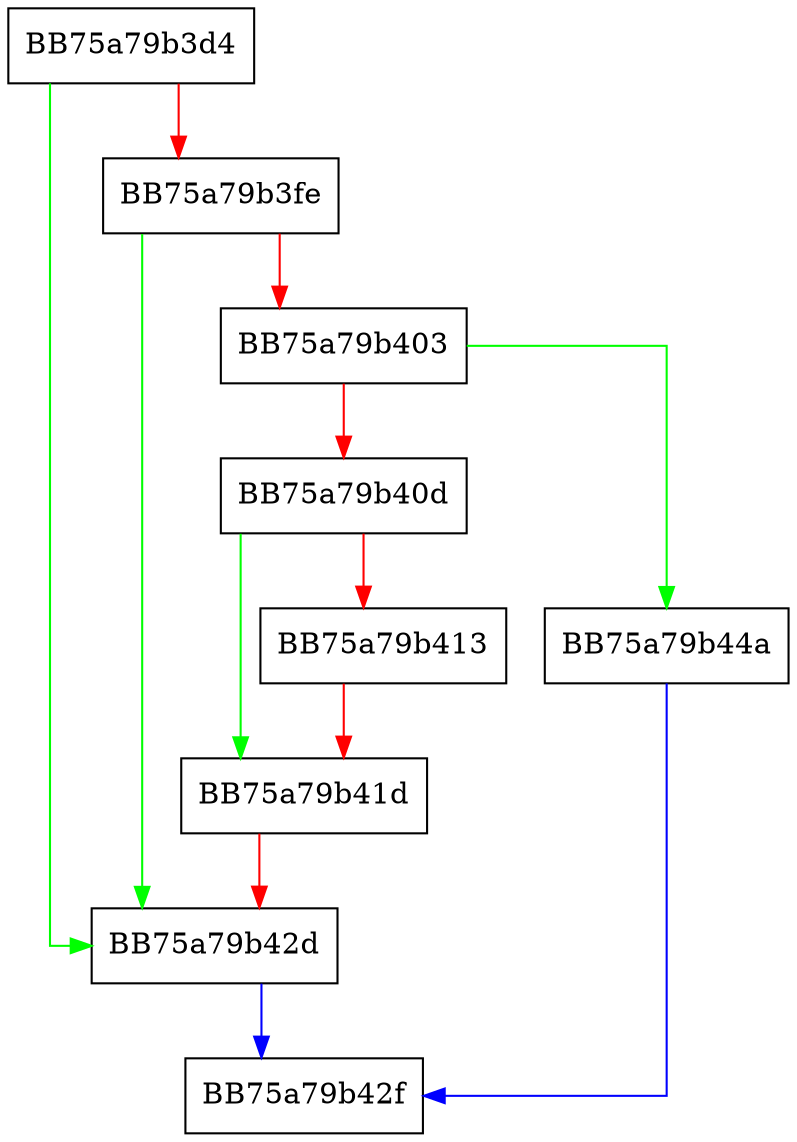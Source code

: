 digraph fread_s {
  node [shape="box"];
  graph [splines=ortho];
  BB75a79b3d4 -> BB75a79b42d [color="green"];
  BB75a79b3d4 -> BB75a79b3fe [color="red"];
  BB75a79b3fe -> BB75a79b42d [color="green"];
  BB75a79b3fe -> BB75a79b403 [color="red"];
  BB75a79b403 -> BB75a79b44a [color="green"];
  BB75a79b403 -> BB75a79b40d [color="red"];
  BB75a79b40d -> BB75a79b41d [color="green"];
  BB75a79b40d -> BB75a79b413 [color="red"];
  BB75a79b413 -> BB75a79b41d [color="red"];
  BB75a79b41d -> BB75a79b42d [color="red"];
  BB75a79b42d -> BB75a79b42f [color="blue"];
  BB75a79b44a -> BB75a79b42f [color="blue"];
}